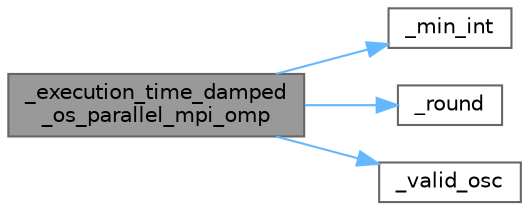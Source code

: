 digraph "_execution_time_damped_os_parallel_mpi_omp"
{
 // LATEX_PDF_SIZE
  bgcolor="transparent";
  edge [fontname=Helvetica,fontsize=10,labelfontname=Helvetica,labelfontsize=10];
  node [fontname=Helvetica,fontsize=10,shape=box,height=0.2,width=0.4];
  rankdir="LR";
  Node1 [id="Node000001",label="_execution_time_damped\l_os_parallel_mpi_omp",height=0.2,width=0.4,color="gray40", fillcolor="grey60", style="filled", fontcolor="black",tooltip=" "];
  Node1 -> Node2 [id="edge1_Node000001_Node000002",color="steelblue1",style="solid",tooltip=" "];
  Node2 [id="Node000002",label="_min_int",height=0.2,width=0.4,color="grey40", fillcolor="white", style="filled",URL="$temp2_2utils_8c.html#a4d2ce11e76419bed045059fbf9113fea",tooltip=" "];
  Node1 -> Node3 [id="edge2_Node000001_Node000003",color="steelblue1",style="solid",tooltip=" "];
  Node3 [id="Node000003",label="_round",height=0.2,width=0.4,color="grey40", fillcolor="white", style="filled",URL="$temp2_2utils_8c.html#ad976eead09c5a57066d65c7f8d81aff4",tooltip=" "];
  Node1 -> Node4 [id="edge3_Node000001_Node000004",color="steelblue1",style="solid",tooltip=" "];
  Node4 [id="Node000004",label="_valid_osc",height=0.2,width=0.4,color="grey40", fillcolor="white", style="filled",URL="$temp2_2utils_8c.html#a3a8c7c54bec29f705c3548852c58fc05",tooltip=" "];
}
